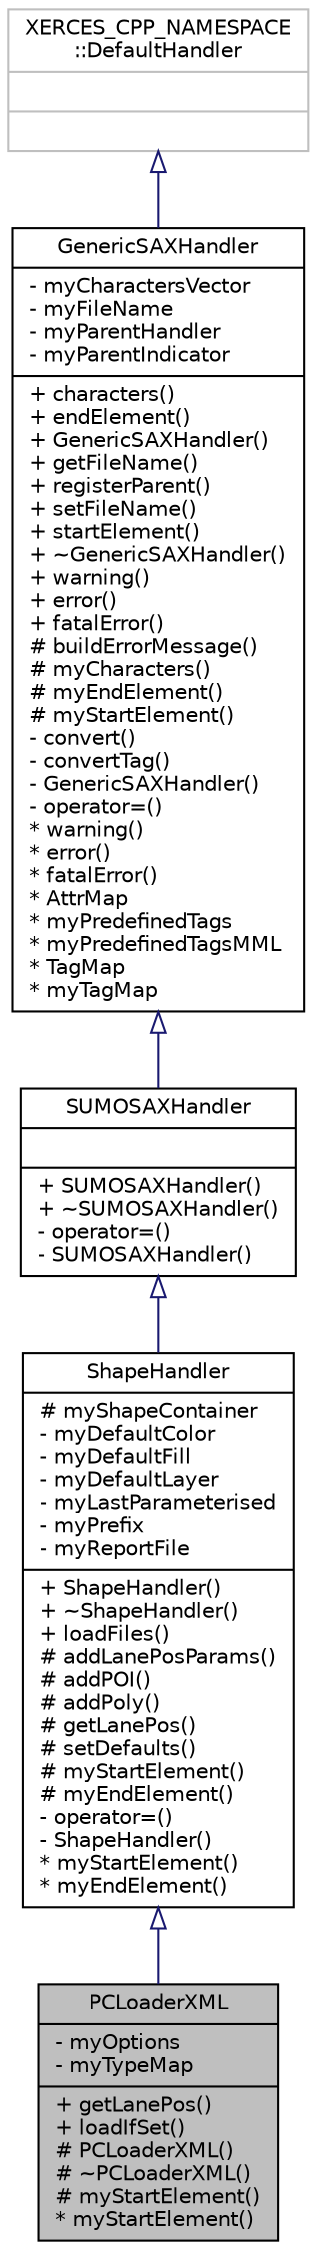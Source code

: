 digraph "PCLoaderXML"
{
  edge [fontname="Helvetica",fontsize="10",labelfontname="Helvetica",labelfontsize="10"];
  node [fontname="Helvetica",fontsize="10",shape=record];
  Node0 [label="{PCLoaderXML\n|- myOptions\l- myTypeMap\l|+ getLanePos()\l+ loadIfSet()\l# PCLoaderXML()\l# ~PCLoaderXML()\l# myStartElement()\l* myStartElement()\l}",height=0.2,width=0.4,color="black", fillcolor="grey75", style="filled", fontcolor="black"];
  Node1 -> Node0 [dir="back",color="midnightblue",fontsize="10",style="solid",arrowtail="onormal",fontname="Helvetica"];
  Node1 [label="{ShapeHandler\n|# myShapeContainer\l- myDefaultColor\l- myDefaultFill\l- myDefaultLayer\l- myLastParameterised\l- myPrefix\l- myReportFile\l|+ ShapeHandler()\l+ ~ShapeHandler()\l+ loadFiles()\l# addLanePosParams()\l# addPOI()\l# addPoly()\l# getLanePos()\l# setDefaults()\l# myStartElement()\l# myEndElement()\l- operator=()\l- ShapeHandler()\l* myStartElement()\l* myEndElement()\l}",height=0.2,width=0.4,color="black", fillcolor="white", style="filled",URL="$da/da2/class_shape_handler.html",tooltip="The XML-Handler for network loading. "];
  Node2 -> Node1 [dir="back",color="midnightblue",fontsize="10",style="solid",arrowtail="onormal",fontname="Helvetica"];
  Node2 [label="{SUMOSAXHandler\n||+ SUMOSAXHandler()\l+ ~SUMOSAXHandler()\l- operator=()\l- SUMOSAXHandler()\l}",height=0.2,width=0.4,color="black", fillcolor="white", style="filled",URL="$db/db8/class_s_u_m_o_s_a_x_handler.html",tooltip="SAX-handler base for SUMO-files. "];
  Node3 -> Node2 [dir="back",color="midnightblue",fontsize="10",style="solid",arrowtail="onormal",fontname="Helvetica"];
  Node3 [label="{GenericSAXHandler\n|- myCharactersVector\l- myFileName\l- myParentHandler\l- myParentIndicator\l|+ characters()\l+ endElement()\l+ GenericSAXHandler()\l+ getFileName()\l+ registerParent()\l+ setFileName()\l+ startElement()\l+ ~GenericSAXHandler()\l+ warning()\l+ error()\l+ fatalError()\l# buildErrorMessage()\l# myCharacters()\l# myEndElement()\l# myStartElement()\l- convert()\l- convertTag()\l- GenericSAXHandler()\l- operator=()\l* warning()\l* error()\l* fatalError()\l* AttrMap\l* myPredefinedTags\l* myPredefinedTagsMML\l* TagMap\l* myTagMap\l}",height=0.2,width=0.4,color="black", fillcolor="white", style="filled",URL="$da/da8/class_generic_s_a_x_handler.html",tooltip="A handler which converts occuring elements and attributes into enums. "];
  Node4 -> Node3 [dir="back",color="midnightblue",fontsize="10",style="solid",arrowtail="onormal",fontname="Helvetica"];
  Node4 [label="{XERCES_CPP_NAMESPACE\l::DefaultHandler\n||}",height=0.2,width=0.4,color="grey75", fillcolor="white", style="filled"];
}
